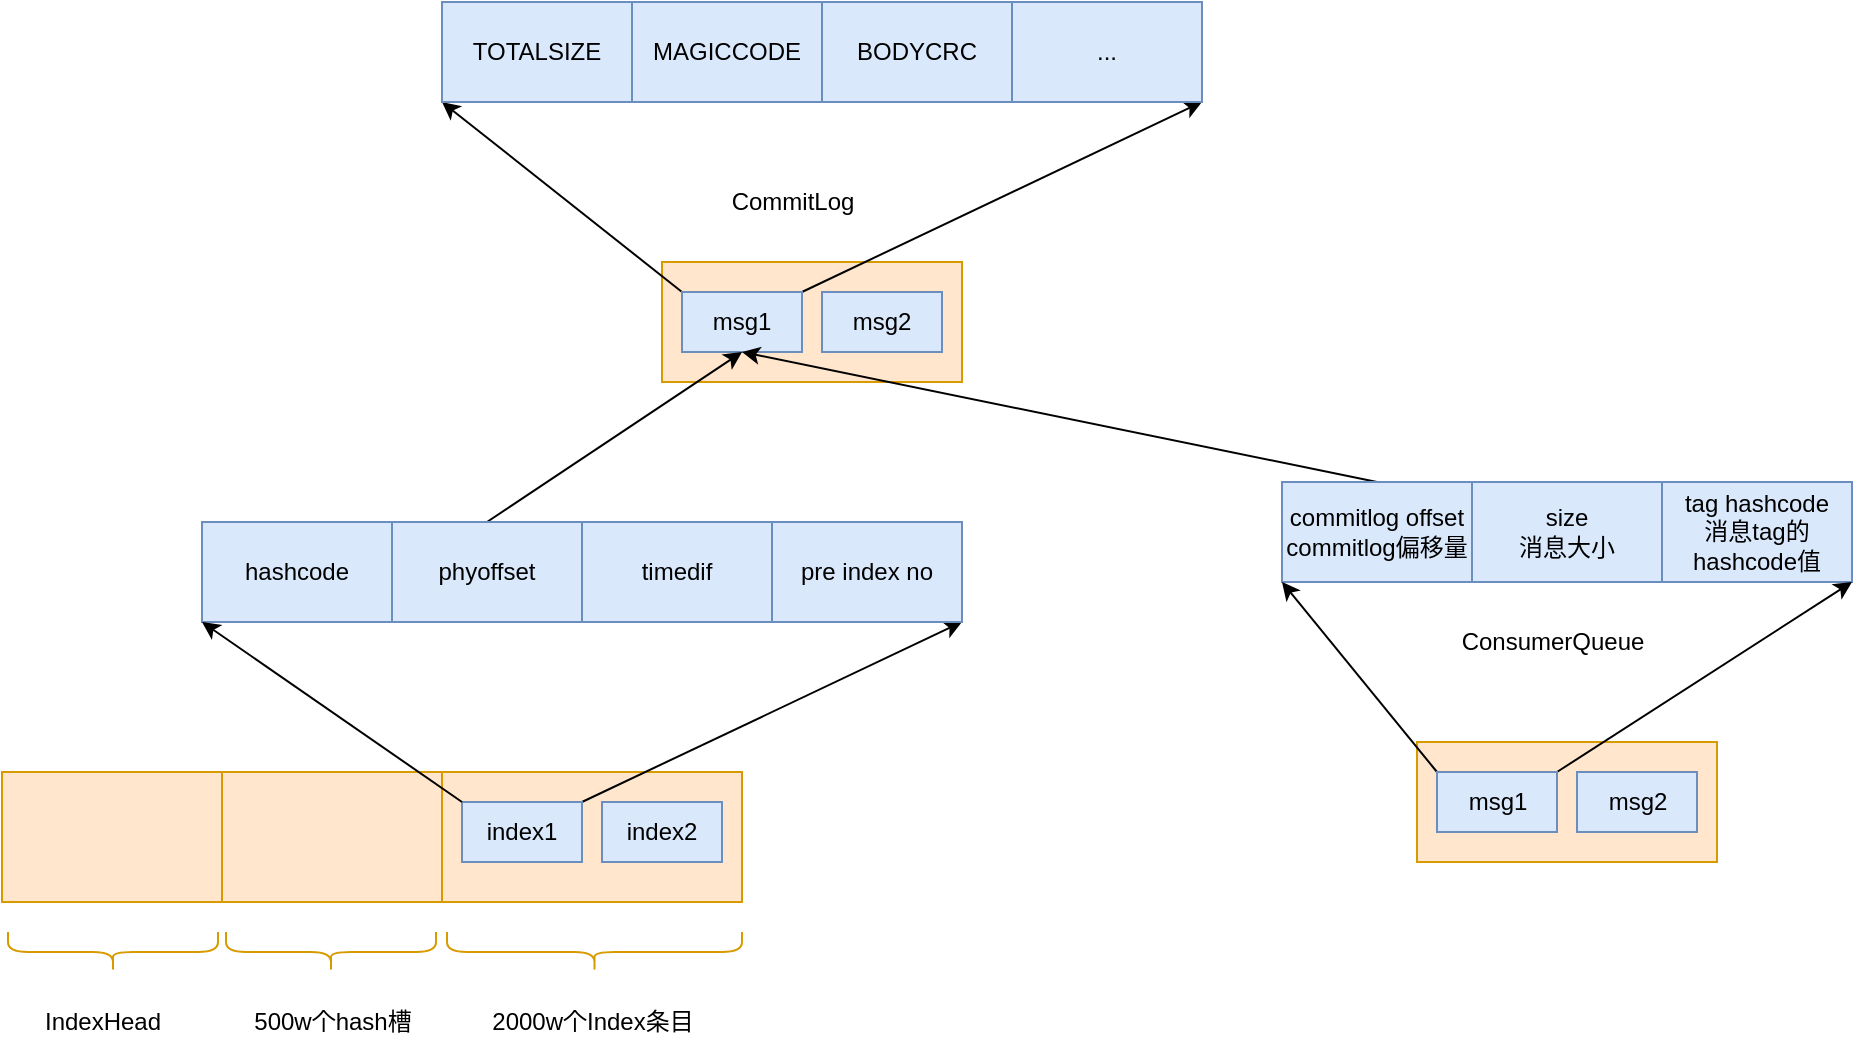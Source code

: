 <mxfile version="15.7.0" type="github">
  <diagram id="OyN_cws3BsqL3HYBwmHG" name="Page-1">
    <mxGraphModel dx="1773" dy="536" grid="1" gridSize="10" guides="1" tooltips="1" connect="1" arrows="1" fold="1" page="1" pageScale="1" pageWidth="827" pageHeight="1169" math="0" shadow="0">
      <root>
        <mxCell id="0" />
        <mxCell id="1" parent="0" />
        <mxCell id="yySUEqts25cVu2KqY97Z-1" value="" style="rounded=0;whiteSpace=wrap;html=1;fillColor=#ffe6cc;strokeColor=#d79b00;" vertex="1" parent="1">
          <mxGeometry x="70" y="130" width="150" height="60" as="geometry" />
        </mxCell>
        <mxCell id="yySUEqts25cVu2KqY97Z-3" value="CommitLog" style="text;html=1;align=center;verticalAlign=middle;resizable=0;points=[];autosize=1;strokeColor=none;fillColor=none;" vertex="1" parent="1">
          <mxGeometry x="95" y="90" width="80" height="20" as="geometry" />
        </mxCell>
        <mxCell id="yySUEqts25cVu2KqY97Z-37" style="edgeStyle=none;rounded=0;orthogonalLoop=1;jettySize=auto;html=1;exitX=0;exitY=0;exitDx=0;exitDy=0;entryX=0;entryY=1;entryDx=0;entryDy=0;" edge="1" parent="1" source="yySUEqts25cVu2KqY97Z-7" target="yySUEqts25cVu2KqY97Z-25">
          <mxGeometry relative="1" as="geometry" />
        </mxCell>
        <mxCell id="yySUEqts25cVu2KqY97Z-38" style="edgeStyle=none;rounded=0;orthogonalLoop=1;jettySize=auto;html=1;exitX=1;exitY=0;exitDx=0;exitDy=0;entryX=1;entryY=1;entryDx=0;entryDy=0;" edge="1" parent="1" source="yySUEqts25cVu2KqY97Z-7" target="yySUEqts25cVu2KqY97Z-28">
          <mxGeometry relative="1" as="geometry" />
        </mxCell>
        <mxCell id="yySUEqts25cVu2KqY97Z-7" value="msg1" style="rounded=0;whiteSpace=wrap;html=1;fillColor=#dae8fc;strokeColor=#6c8ebf;" vertex="1" parent="1">
          <mxGeometry x="80" y="145" width="60" height="30" as="geometry" />
        </mxCell>
        <mxCell id="yySUEqts25cVu2KqY97Z-8" value="msg2" style="rounded=0;whiteSpace=wrap;html=1;fillColor=#dae8fc;strokeColor=#6c8ebf;" vertex="1" parent="1">
          <mxGeometry x="150" y="145" width="60" height="30" as="geometry" />
        </mxCell>
        <mxCell id="yySUEqts25cVu2KqY97Z-25" value="TOTALSIZE" style="rounded=0;whiteSpace=wrap;html=1;fillColor=#dae8fc;strokeColor=#6c8ebf;" vertex="1" parent="1">
          <mxGeometry x="-40" width="95" height="50" as="geometry" />
        </mxCell>
        <mxCell id="yySUEqts25cVu2KqY97Z-26" value="MAGICCODE" style="rounded=0;whiteSpace=wrap;html=1;fillColor=#dae8fc;strokeColor=#6c8ebf;" vertex="1" parent="1">
          <mxGeometry x="55" width="95" height="50" as="geometry" />
        </mxCell>
        <mxCell id="yySUEqts25cVu2KqY97Z-27" value="BODYCRC" style="rounded=0;whiteSpace=wrap;html=1;fillColor=#dae8fc;strokeColor=#6c8ebf;" vertex="1" parent="1">
          <mxGeometry x="150" width="95" height="50" as="geometry" />
        </mxCell>
        <mxCell id="yySUEqts25cVu2KqY97Z-28" value="..." style="rounded=0;whiteSpace=wrap;html=1;fillColor=#dae8fc;strokeColor=#6c8ebf;" vertex="1" parent="1">
          <mxGeometry x="245" width="95" height="50" as="geometry" />
        </mxCell>
        <mxCell id="yySUEqts25cVu2KqY97Z-29" value="" style="rounded=0;whiteSpace=wrap;html=1;fillColor=#ffe6cc;strokeColor=#d79b00;" vertex="1" parent="1">
          <mxGeometry x="447.5" y="370" width="150" height="60" as="geometry" />
        </mxCell>
        <mxCell id="yySUEqts25cVu2KqY97Z-42" style="edgeStyle=none;rounded=0;orthogonalLoop=1;jettySize=auto;html=1;exitX=0.5;exitY=0;exitDx=0;exitDy=0;entryX=0.5;entryY=1;entryDx=0;entryDy=0;" edge="1" parent="1" source="yySUEqts25cVu2KqY97Z-30" target="yySUEqts25cVu2KqY97Z-7">
          <mxGeometry relative="1" as="geometry" />
        </mxCell>
        <mxCell id="yySUEqts25cVu2KqY97Z-30" value="commitlog offset&lt;br&gt;commitlog偏移量" style="rounded=0;whiteSpace=wrap;html=1;fillColor=#dae8fc;strokeColor=#6c8ebf;" vertex="1" parent="1">
          <mxGeometry x="380" y="240" width="95" height="50" as="geometry" />
        </mxCell>
        <mxCell id="yySUEqts25cVu2KqY97Z-31" value="size&lt;br&gt;消息大小" style="rounded=0;whiteSpace=wrap;html=1;fillColor=#dae8fc;strokeColor=#6c8ebf;" vertex="1" parent="1">
          <mxGeometry x="475" y="240" width="95" height="50" as="geometry" />
        </mxCell>
        <mxCell id="yySUEqts25cVu2KqY97Z-32" value="tag hashcode&lt;br&gt;消息tag的hashcode值" style="rounded=0;whiteSpace=wrap;html=1;fillColor=#dae8fc;strokeColor=#6c8ebf;" vertex="1" parent="1">
          <mxGeometry x="570" y="240" width="95" height="50" as="geometry" />
        </mxCell>
        <mxCell id="yySUEqts25cVu2KqY97Z-39" style="edgeStyle=none;rounded=0;orthogonalLoop=1;jettySize=auto;html=1;exitX=0;exitY=0;exitDx=0;exitDy=0;entryX=0;entryY=1;entryDx=0;entryDy=0;" edge="1" parent="1" source="yySUEqts25cVu2KqY97Z-33" target="yySUEqts25cVu2KqY97Z-30">
          <mxGeometry relative="1" as="geometry" />
        </mxCell>
        <mxCell id="yySUEqts25cVu2KqY97Z-40" style="edgeStyle=none;rounded=0;orthogonalLoop=1;jettySize=auto;html=1;exitX=1;exitY=0;exitDx=0;exitDy=0;entryX=1;entryY=1;entryDx=0;entryDy=0;" edge="1" parent="1" source="yySUEqts25cVu2KqY97Z-33" target="yySUEqts25cVu2KqY97Z-32">
          <mxGeometry relative="1" as="geometry" />
        </mxCell>
        <mxCell id="yySUEqts25cVu2KqY97Z-33" value="msg1" style="rounded=0;whiteSpace=wrap;html=1;fillColor=#dae8fc;strokeColor=#6c8ebf;" vertex="1" parent="1">
          <mxGeometry x="457.5" y="385" width="60" height="30" as="geometry" />
        </mxCell>
        <mxCell id="yySUEqts25cVu2KqY97Z-34" value="msg2" style="rounded=0;whiteSpace=wrap;html=1;fillColor=#dae8fc;strokeColor=#6c8ebf;" vertex="1" parent="1">
          <mxGeometry x="527.5" y="385" width="60" height="30" as="geometry" />
        </mxCell>
        <mxCell id="yySUEqts25cVu2KqY97Z-35" value="ConsumerQueue" style="text;html=1;align=center;verticalAlign=middle;resizable=0;points=[];autosize=1;strokeColor=none;fillColor=none;" vertex="1" parent="1">
          <mxGeometry x="460" y="310" width="110" height="20" as="geometry" />
        </mxCell>
        <mxCell id="yySUEqts25cVu2KqY97Z-45" value="" style="rounded=0;whiteSpace=wrap;html=1;fillColor=#ffe6cc;strokeColor=#d79b00;" vertex="1" parent="1">
          <mxGeometry x="-40" y="385" width="150" height="65" as="geometry" />
        </mxCell>
        <mxCell id="yySUEqts25cVu2KqY97Z-63" style="edgeStyle=none;rounded=0;orthogonalLoop=1;jettySize=auto;html=1;exitX=1;exitY=0;exitDx=0;exitDy=0;entryX=1;entryY=1;entryDx=0;entryDy=0;" edge="1" parent="1" source="yySUEqts25cVu2KqY97Z-46" target="yySUEqts25cVu2KqY97Z-60">
          <mxGeometry relative="1" as="geometry" />
        </mxCell>
        <mxCell id="yySUEqts25cVu2KqY97Z-46" value="index1" style="rounded=0;whiteSpace=wrap;html=1;fillColor=#dae8fc;strokeColor=#6c8ebf;" vertex="1" parent="1">
          <mxGeometry x="-30" y="400" width="60" height="30" as="geometry" />
        </mxCell>
        <mxCell id="yySUEqts25cVu2KqY97Z-47" value="index2" style="rounded=0;whiteSpace=wrap;html=1;fillColor=#dae8fc;strokeColor=#6c8ebf;" vertex="1" parent="1">
          <mxGeometry x="40" y="400" width="60" height="30" as="geometry" />
        </mxCell>
        <mxCell id="yySUEqts25cVu2KqY97Z-48" value="" style="rounded=0;whiteSpace=wrap;html=1;fillColor=#ffe6cc;strokeColor=#d79b00;" vertex="1" parent="1">
          <mxGeometry x="-150" y="385" width="110" height="65" as="geometry" />
        </mxCell>
        <mxCell id="yySUEqts25cVu2KqY97Z-49" value="" style="rounded=0;whiteSpace=wrap;html=1;fillColor=#ffe6cc;strokeColor=#d79b00;" vertex="1" parent="1">
          <mxGeometry x="-260" y="385" width="110" height="65" as="geometry" />
        </mxCell>
        <mxCell id="yySUEqts25cVu2KqY97Z-50" value="" style="shape=curlyBracket;whiteSpace=wrap;html=1;rounded=1;rotation=-90;fillColor=#ffe6cc;strokeColor=#d79b00;" vertex="1" parent="1">
          <mxGeometry x="-214.5" y="422.5" width="20" height="105" as="geometry" />
        </mxCell>
        <mxCell id="yySUEqts25cVu2KqY97Z-52" value="" style="shape=curlyBracket;whiteSpace=wrap;html=1;rounded=1;rotation=-90;size=0.5;fillColor=#ffe6cc;strokeColor=#d79b00;" vertex="1" parent="1">
          <mxGeometry x="-105.5" y="422.5" width="20" height="105" as="geometry" />
        </mxCell>
        <mxCell id="yySUEqts25cVu2KqY97Z-53" value="" style="shape=curlyBracket;whiteSpace=wrap;html=1;rounded=1;rotation=-90;size=0.5;fillColor=#ffe6cc;strokeColor=#d79b00;" vertex="1" parent="1">
          <mxGeometry x="26.25" y="401.25" width="20" height="147.5" as="geometry" />
        </mxCell>
        <mxCell id="yySUEqts25cVu2KqY97Z-54" value="IndexHead" style="text;html=1;align=center;verticalAlign=middle;resizable=0;points=[];autosize=1;" vertex="1" parent="1">
          <mxGeometry x="-245" y="500" width="70" height="20" as="geometry" />
        </mxCell>
        <mxCell id="yySUEqts25cVu2KqY97Z-55" value="500w个hash槽" style="text;html=1;align=center;verticalAlign=middle;resizable=0;points=[];autosize=1;" vertex="1" parent="1">
          <mxGeometry x="-140" y="500" width="90" height="20" as="geometry" />
        </mxCell>
        <mxCell id="yySUEqts25cVu2KqY97Z-56" value="2000w个Index条目" style="text;html=1;align=center;verticalAlign=middle;resizable=0;points=[];autosize=1;" vertex="1" parent="1">
          <mxGeometry x="-25" y="500" width="120" height="20" as="geometry" />
        </mxCell>
        <mxCell id="yySUEqts25cVu2KqY97Z-57" value="hashcode" style="rounded=0;whiteSpace=wrap;html=1;fillColor=#dae8fc;strokeColor=#6c8ebf;" vertex="1" parent="1">
          <mxGeometry x="-160" y="260" width="95" height="50" as="geometry" />
        </mxCell>
        <mxCell id="yySUEqts25cVu2KqY97Z-61" style="edgeStyle=none;rounded=0;orthogonalLoop=1;jettySize=auto;html=1;exitX=0.5;exitY=0;exitDx=0;exitDy=0;entryX=0.5;entryY=1;entryDx=0;entryDy=0;" edge="1" parent="1" source="yySUEqts25cVu2KqY97Z-58" target="yySUEqts25cVu2KqY97Z-7">
          <mxGeometry relative="1" as="geometry" />
        </mxCell>
        <mxCell id="yySUEqts25cVu2KqY97Z-58" value="phyoffset" style="rounded=0;whiteSpace=wrap;html=1;fillColor=#dae8fc;strokeColor=#6c8ebf;" vertex="1" parent="1">
          <mxGeometry x="-65" y="260" width="95" height="50" as="geometry" />
        </mxCell>
        <mxCell id="yySUEqts25cVu2KqY97Z-59" value="timedif" style="rounded=0;whiteSpace=wrap;html=1;fillColor=#dae8fc;strokeColor=#6c8ebf;" vertex="1" parent="1">
          <mxGeometry x="30" y="260" width="95" height="50" as="geometry" />
        </mxCell>
        <mxCell id="yySUEqts25cVu2KqY97Z-60" value="pre index no" style="rounded=0;whiteSpace=wrap;html=1;fillColor=#dae8fc;strokeColor=#6c8ebf;" vertex="1" parent="1">
          <mxGeometry x="125" y="260" width="95" height="50" as="geometry" />
        </mxCell>
        <mxCell id="yySUEqts25cVu2KqY97Z-62" style="edgeStyle=none;rounded=0;orthogonalLoop=1;jettySize=auto;html=1;exitX=0;exitY=0;exitDx=0;exitDy=0;entryX=0;entryY=1;entryDx=0;entryDy=0;" edge="1" parent="1" source="yySUEqts25cVu2KqY97Z-46" target="yySUEqts25cVu2KqY97Z-57">
          <mxGeometry relative="1" as="geometry" />
        </mxCell>
      </root>
    </mxGraphModel>
  </diagram>
</mxfile>
